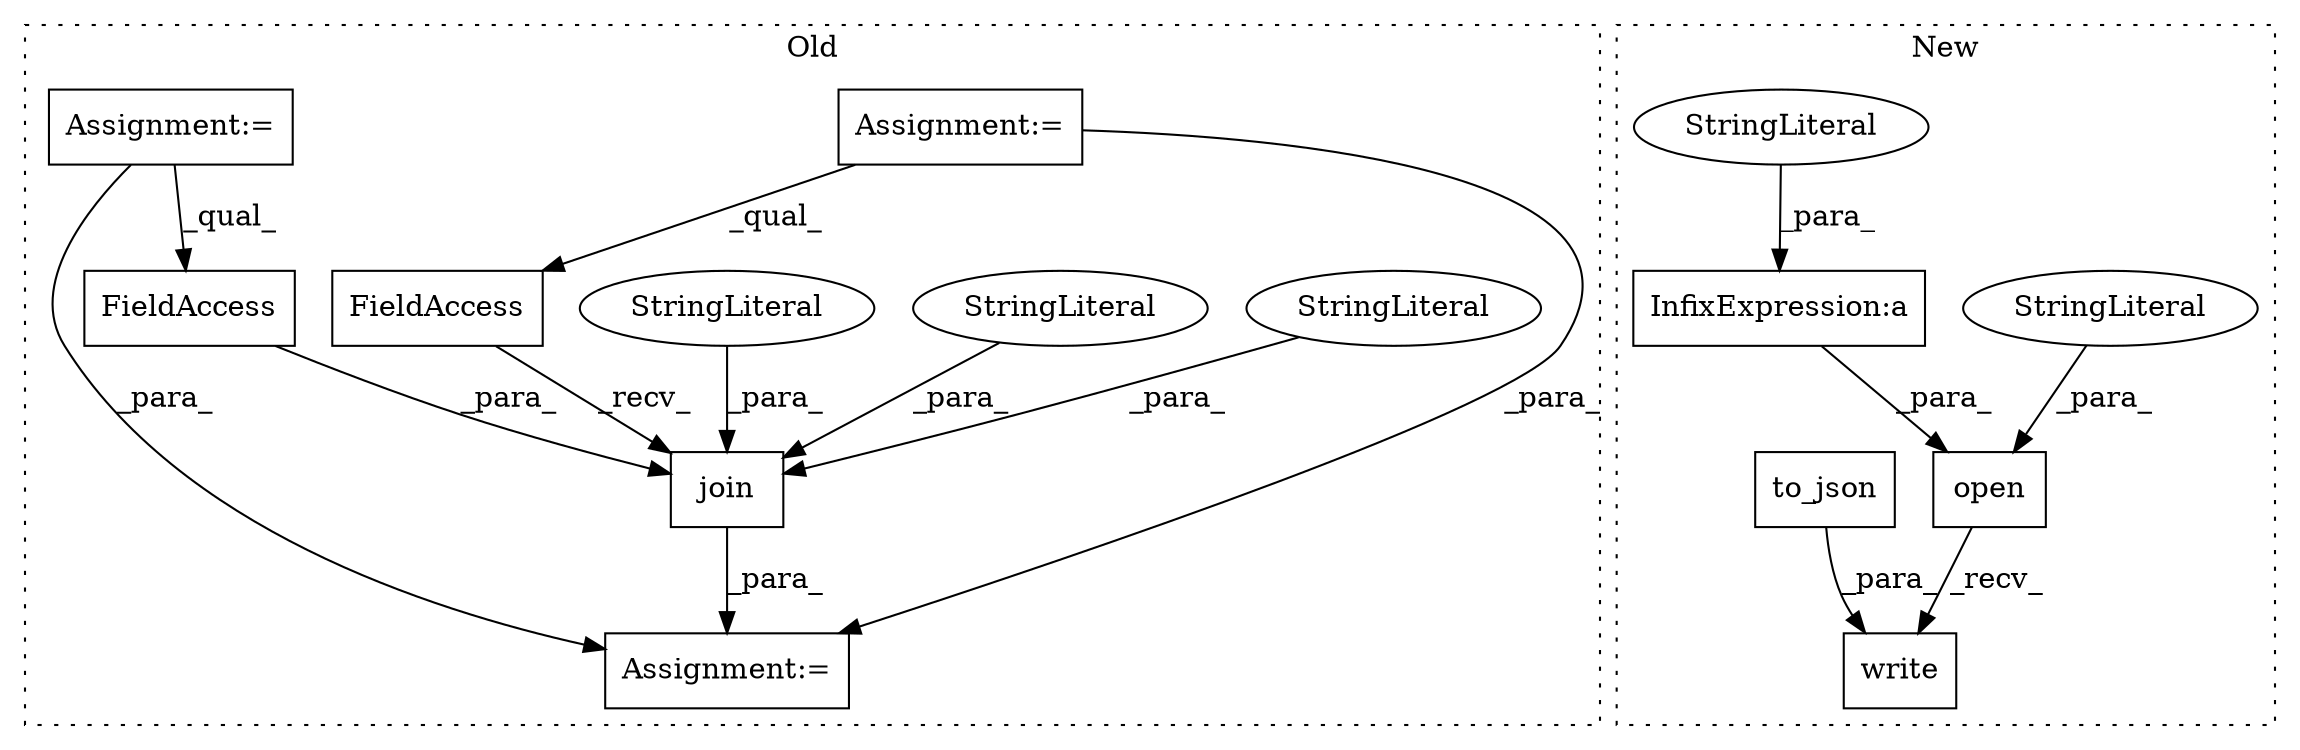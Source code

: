 digraph G {
subgraph cluster0 {
1 [label="join" a="32" s="2417,2467" l="5,1" shape="box"];
3 [label="FieldAccess" a="22" s="2409" l="7" shape="box"];
4 [label="Assignment:=" a="7" s="779" l="10" shape="box"];
5 [label="Assignment:=" a="7" s="616" l="2" shape="box"];
11 [label="FieldAccess" a="22" s="2422" l="15" shape="box"];
12 [label="StringLiteral" a="45" s="2445" l="7" shape="ellipse"];
13 [label="Assignment:=" a="7" s="2408" l="1" shape="box"];
14 [label="StringLiteral" a="45" s="2453" l="5" shape="ellipse"];
15 [label="StringLiteral" a="45" s="2438" l="6" shape="ellipse"];
label = "Old";
style="dotted";
}
subgraph cluster1 {
2 [label="to_json" a="32" s="1937" l="9" shape="box"];
6 [label="write" a="32" s="1925,1946" l="6,1" shape="box"];
7 [label="InfixExpression:a" a="27" s="1909" l="3" shape="box"];
8 [label="StringLiteral" a="45" s="1912" l="7" shape="ellipse"];
9 [label="open" a="32" s="1896,1923" l="5,1" shape="box"];
10 [label="StringLiteral" a="45" s="1920" l="3" shape="ellipse"];
label = "New";
style="dotted";
}
1 -> 13 [label="_para_"];
2 -> 6 [label="_para_"];
3 -> 1 [label="_recv_"];
4 -> 13 [label="_para_"];
4 -> 11 [label="_qual_"];
5 -> 3 [label="_qual_"];
5 -> 13 [label="_para_"];
7 -> 9 [label="_para_"];
8 -> 7 [label="_para_"];
9 -> 6 [label="_recv_"];
10 -> 9 [label="_para_"];
11 -> 1 [label="_para_"];
12 -> 1 [label="_para_"];
14 -> 1 [label="_para_"];
15 -> 1 [label="_para_"];
}